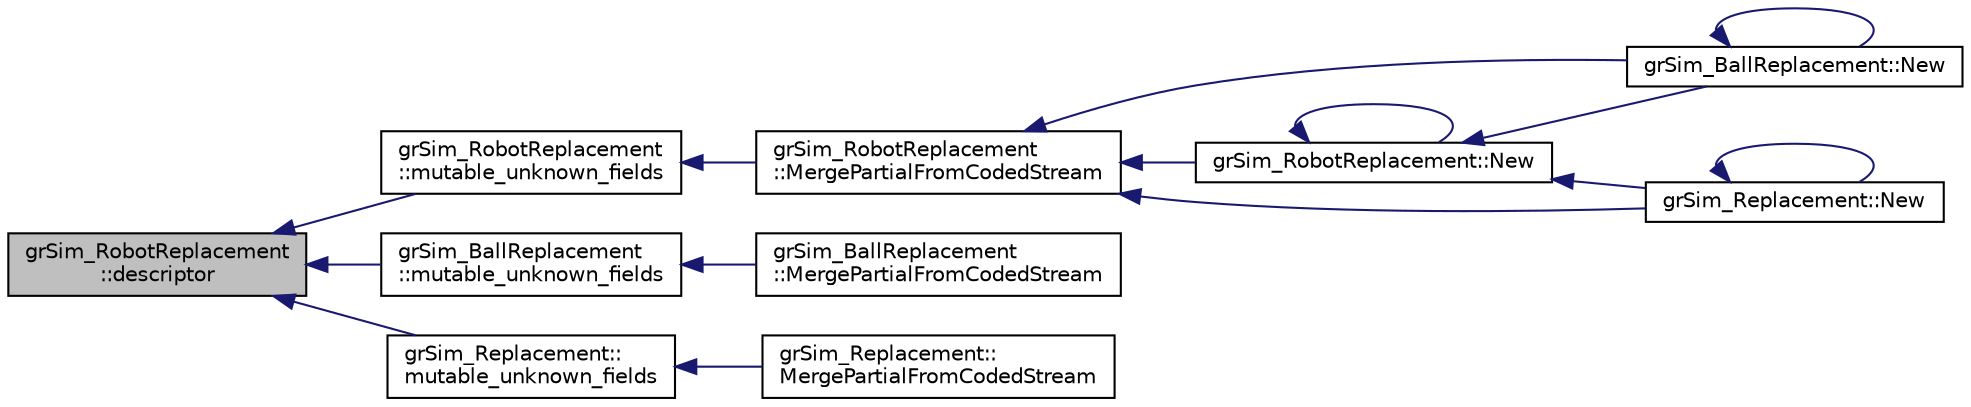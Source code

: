 digraph "grSim_RobotReplacement::descriptor"
{
 // INTERACTIVE_SVG=YES
  edge [fontname="Helvetica",fontsize="10",labelfontname="Helvetica",labelfontsize="10"];
  node [fontname="Helvetica",fontsize="10",shape=record];
  rankdir="LR";
  Node1 [label="grSim_RobotReplacement\l::descriptor",height=0.2,width=0.4,color="black", fillcolor="grey75", style="filled", fontcolor="black"];
  Node1 -> Node2 [dir="back",color="midnightblue",fontsize="10",style="solid",fontname="Helvetica"];
  Node2 [label="grSim_RobotReplacement\l::mutable_unknown_fields",height=0.2,width=0.4,color="black", fillcolor="white", style="filled",URL="$d5/da8/classgr_sim___robot_replacement.html#ae783b9b1de6b2384086c36cd7f7816d4"];
  Node2 -> Node3 [dir="back",color="midnightblue",fontsize="10",style="solid",fontname="Helvetica"];
  Node3 [label="grSim_RobotReplacement\l::MergePartialFromCodedStream",height=0.2,width=0.4,color="black", fillcolor="white", style="filled",URL="$d5/da8/classgr_sim___robot_replacement.html#ad9f66837cc48a3caf7679ef6b653980a"];
  Node3 -> Node4 [dir="back",color="midnightblue",fontsize="10",style="solid",fontname="Helvetica"];
  Node4 [label="grSim_RobotReplacement::New",height=0.2,width=0.4,color="black", fillcolor="white", style="filled",URL="$d5/da8/classgr_sim___robot_replacement.html#acc7f61918c27856478e87b9c587c81a1"];
  Node4 -> Node4 [dir="back",color="midnightblue",fontsize="10",style="solid",fontname="Helvetica"];
  Node4 -> Node5 [dir="back",color="midnightblue",fontsize="10",style="solid",fontname="Helvetica"];
  Node5 [label="grSim_BallReplacement::New",height=0.2,width=0.4,color="black", fillcolor="white", style="filled",URL="$d2/db1/classgr_sim___ball_replacement.html#a94ffbab85befda5f9a56dc0579f54f50"];
  Node5 -> Node5 [dir="back",color="midnightblue",fontsize="10",style="solid",fontname="Helvetica"];
  Node4 -> Node6 [dir="back",color="midnightblue",fontsize="10",style="solid",fontname="Helvetica"];
  Node6 [label="grSim_Replacement::New",height=0.2,width=0.4,color="black", fillcolor="white", style="filled",URL="$d0/de6/classgr_sim___replacement.html#a3074096768489807b8693e265bf9c265"];
  Node6 -> Node6 [dir="back",color="midnightblue",fontsize="10",style="solid",fontname="Helvetica"];
  Node3 -> Node5 [dir="back",color="midnightblue",fontsize="10",style="solid",fontname="Helvetica"];
  Node3 -> Node6 [dir="back",color="midnightblue",fontsize="10",style="solid",fontname="Helvetica"];
  Node1 -> Node7 [dir="back",color="midnightblue",fontsize="10",style="solid",fontname="Helvetica"];
  Node7 [label="grSim_BallReplacement\l::mutable_unknown_fields",height=0.2,width=0.4,color="black", fillcolor="white", style="filled",URL="$d2/db1/classgr_sim___ball_replacement.html#ab967000f2a8b93376c99dcd51827aab4"];
  Node7 -> Node8 [dir="back",color="midnightblue",fontsize="10",style="solid",fontname="Helvetica"];
  Node8 [label="grSim_BallReplacement\l::MergePartialFromCodedStream",height=0.2,width=0.4,color="black", fillcolor="white", style="filled",URL="$d2/db1/classgr_sim___ball_replacement.html#a6520edc414aa364eda002af7f708bc72"];
  Node1 -> Node9 [dir="back",color="midnightblue",fontsize="10",style="solid",fontname="Helvetica"];
  Node9 [label="grSim_Replacement::\lmutable_unknown_fields",height=0.2,width=0.4,color="black", fillcolor="white", style="filled",URL="$d0/de6/classgr_sim___replacement.html#a158d95820c6bf7e468ac023c186902b9"];
  Node9 -> Node10 [dir="back",color="midnightblue",fontsize="10",style="solid",fontname="Helvetica"];
  Node10 [label="grSim_Replacement::\lMergePartialFromCodedStream",height=0.2,width=0.4,color="black", fillcolor="white", style="filled",URL="$d0/de6/classgr_sim___replacement.html#ac53856792a3154b5acc0e3d4b5cb1c3b"];
}
